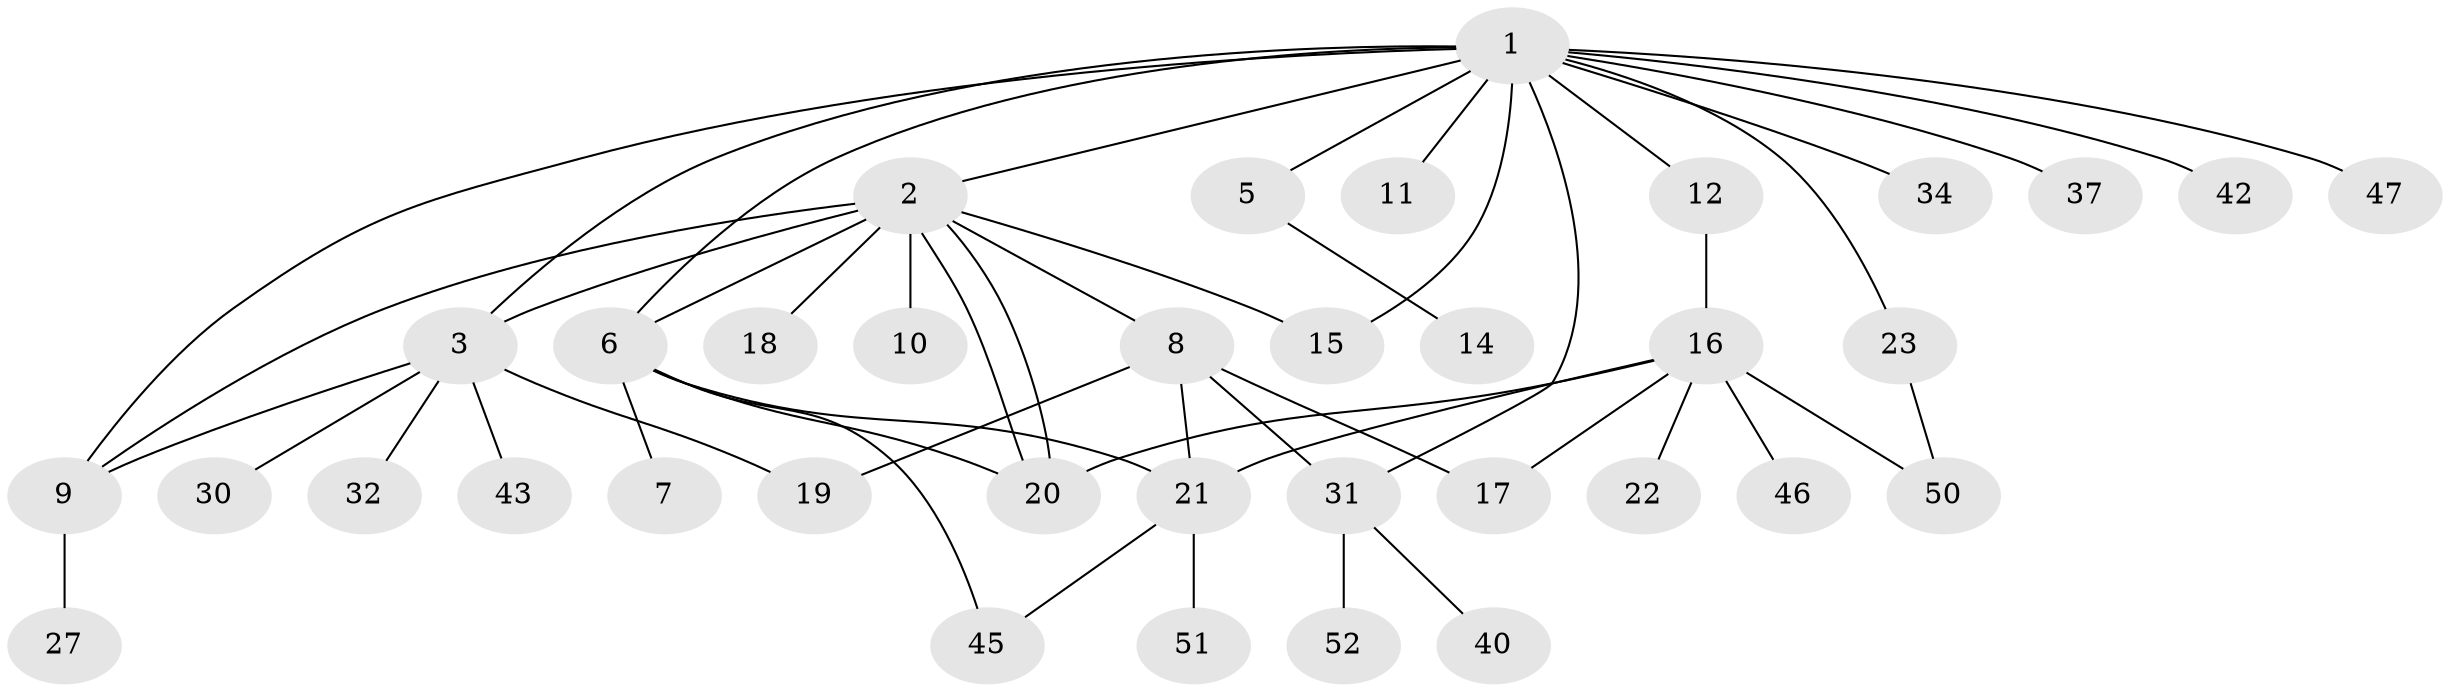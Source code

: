 // Generated by graph-tools (version 1.1) at 2025/51/02/27/25 19:51:54]
// undirected, 36 vertices, 50 edges
graph export_dot {
graph [start="1"]
  node [color=gray90,style=filled];
  1 [super="+4"];
  2 [super="+39"];
  3 [super="+29"];
  5 [super="+25"];
  6 [super="+33"];
  7;
  8 [super="+26"];
  9 [super="+13"];
  10;
  11;
  12 [super="+38"];
  14 [super="+44"];
  15 [super="+28"];
  16 [super="+24"];
  17;
  18;
  19;
  20 [super="+35"];
  21 [super="+41"];
  22;
  23;
  27;
  30 [super="+36"];
  31 [super="+49"];
  32;
  34;
  37;
  40 [super="+48"];
  42;
  43;
  45;
  46;
  47;
  50;
  51;
  52;
  1 -- 2;
  1 -- 9;
  1 -- 12;
  1 -- 15;
  1 -- 23;
  1 -- 31;
  1 -- 34;
  1 -- 37;
  1 -- 42;
  1 -- 47;
  1 -- 6;
  1 -- 11;
  1 -- 3 [weight=2];
  1 -- 5;
  2 -- 3;
  2 -- 6;
  2 -- 8;
  2 -- 10;
  2 -- 15;
  2 -- 18;
  2 -- 20;
  2 -- 20;
  2 -- 9 [weight=2];
  3 -- 9;
  3 -- 19;
  3 -- 30;
  3 -- 32;
  3 -- 43;
  5 -- 14;
  6 -- 7;
  6 -- 20;
  6 -- 21;
  6 -- 45;
  8 -- 17;
  8 -- 19;
  8 -- 21;
  8 -- 31;
  9 -- 27;
  12 -- 16;
  16 -- 17;
  16 -- 21;
  16 -- 22;
  16 -- 46;
  16 -- 50;
  16 -- 20;
  21 -- 45;
  21 -- 51;
  23 -- 50;
  31 -- 40;
  31 -- 52;
}
